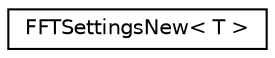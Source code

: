 digraph "Graphical Class Hierarchy"
{
  edge [fontname="Helvetica",fontsize="10",labelfontname="Helvetica",labelfontsize="10"];
  node [fontname="Helvetica",fontsize="10",shape=record];
  rankdir="LR";
  Node0 [label="FFTSettingsNew\< T \>",height=0.2,width=0.4,color="black", fillcolor="white", style="filled",URL="$classFFTSettingsNew.html"];
}

